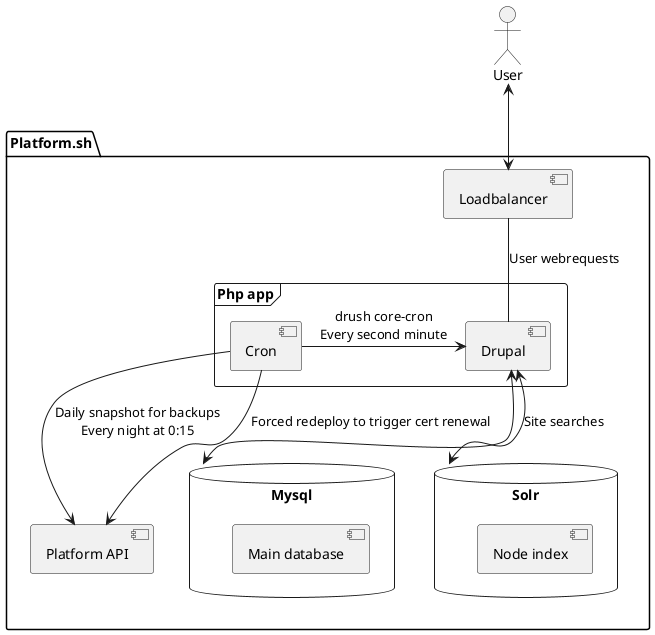 @startuml
package "Platform.sh" {
    database "Mysql" as mysql {
      [Main database] as database
    }
    database "Solr" as solr {
      [Node index] as index
    }

    frame "Php app" {
        [Drupal] as drupal
        [Cron] as cron
    }

    [Loadbalancer] as lb
    [Platform API] as platform
}

actor User as user

cron --> platform : Daily snapshot for backups\nEvery night at 0:15
cron --> platform : Forced redeploy to trigger cert renewal
cron -> drupal: drush core-cron\nEvery second minute
user <--> lb

lb -- drupal : User webrequests
drupal <--> mysql
drupal <--> solr : Site searches

@enduml
